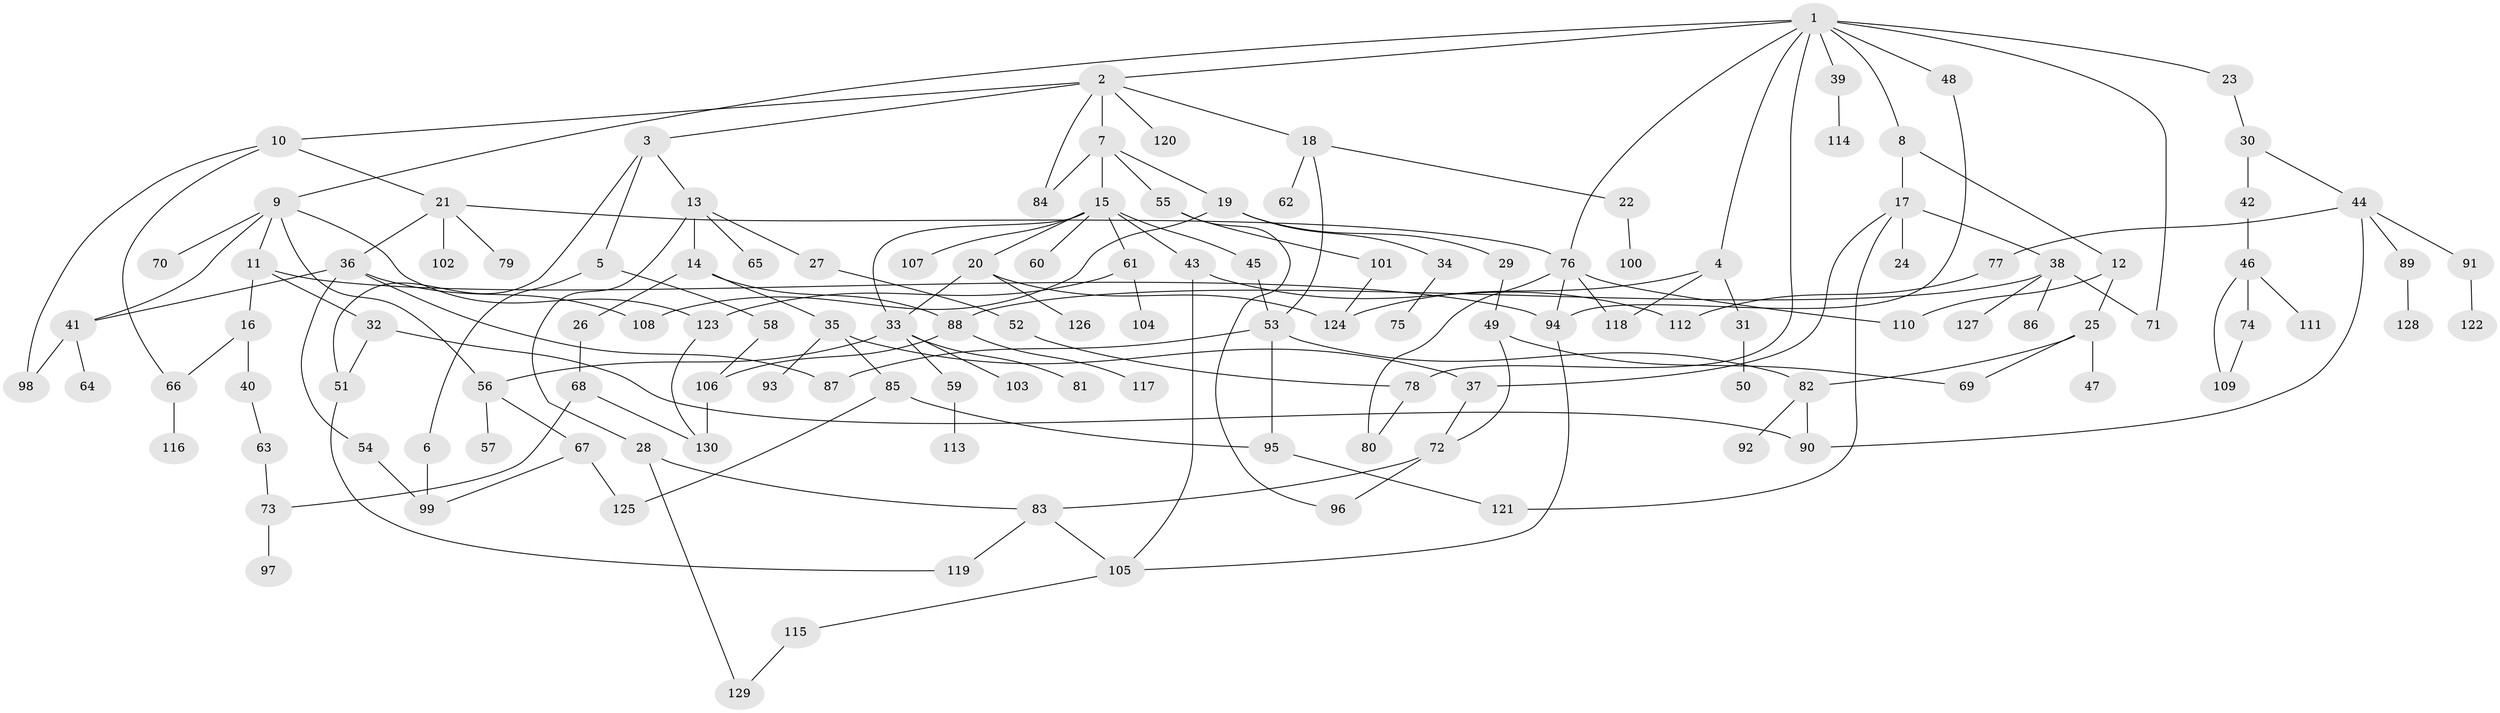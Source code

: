 // coarse degree distribution, {5: 0.15384615384615385, 3: 0.28846153846153844, 2: 0.1346153846153846, 6: 0.07692307692307693, 4: 0.17307692307692307, 1: 0.15384615384615385, 11: 0.019230769230769232}
// Generated by graph-tools (version 1.1) at 2025/36/03/04/25 23:36:04]
// undirected, 130 vertices, 174 edges
graph export_dot {
  node [color=gray90,style=filled];
  1;
  2;
  3;
  4;
  5;
  6;
  7;
  8;
  9;
  10;
  11;
  12;
  13;
  14;
  15;
  16;
  17;
  18;
  19;
  20;
  21;
  22;
  23;
  24;
  25;
  26;
  27;
  28;
  29;
  30;
  31;
  32;
  33;
  34;
  35;
  36;
  37;
  38;
  39;
  40;
  41;
  42;
  43;
  44;
  45;
  46;
  47;
  48;
  49;
  50;
  51;
  52;
  53;
  54;
  55;
  56;
  57;
  58;
  59;
  60;
  61;
  62;
  63;
  64;
  65;
  66;
  67;
  68;
  69;
  70;
  71;
  72;
  73;
  74;
  75;
  76;
  77;
  78;
  79;
  80;
  81;
  82;
  83;
  84;
  85;
  86;
  87;
  88;
  89;
  90;
  91;
  92;
  93;
  94;
  95;
  96;
  97;
  98;
  99;
  100;
  101;
  102;
  103;
  104;
  105;
  106;
  107;
  108;
  109;
  110;
  111;
  112;
  113;
  114;
  115;
  116;
  117;
  118;
  119;
  120;
  121;
  122;
  123;
  124;
  125;
  126;
  127;
  128;
  129;
  130;
  1 -- 2;
  1 -- 4;
  1 -- 8;
  1 -- 9;
  1 -- 23;
  1 -- 39;
  1 -- 48;
  1 -- 71;
  1 -- 76;
  1 -- 78;
  2 -- 3;
  2 -- 7;
  2 -- 10;
  2 -- 18;
  2 -- 84;
  2 -- 120;
  3 -- 5;
  3 -- 13;
  3 -- 51;
  4 -- 31;
  4 -- 118;
  4 -- 124;
  5 -- 6;
  5 -- 58;
  6 -- 99;
  7 -- 15;
  7 -- 19;
  7 -- 55;
  7 -- 84;
  8 -- 12;
  8 -- 17;
  9 -- 11;
  9 -- 70;
  9 -- 123;
  9 -- 41;
  9 -- 56;
  10 -- 21;
  10 -- 66;
  10 -- 98;
  11 -- 16;
  11 -- 32;
  11 -- 94;
  12 -- 25;
  12 -- 110;
  13 -- 14;
  13 -- 27;
  13 -- 28;
  13 -- 65;
  14 -- 26;
  14 -- 35;
  14 -- 88;
  15 -- 20;
  15 -- 43;
  15 -- 45;
  15 -- 60;
  15 -- 61;
  15 -- 107;
  15 -- 33;
  16 -- 40;
  16 -- 66;
  17 -- 24;
  17 -- 38;
  17 -- 121;
  17 -- 37;
  18 -- 22;
  18 -- 62;
  18 -- 53;
  19 -- 29;
  19 -- 34;
  19 -- 108;
  20 -- 33;
  20 -- 124;
  20 -- 126;
  21 -- 36;
  21 -- 76;
  21 -- 79;
  21 -- 102;
  22 -- 100;
  23 -- 30;
  25 -- 47;
  25 -- 69;
  25 -- 82;
  26 -- 68;
  27 -- 52;
  28 -- 83;
  28 -- 129;
  29 -- 49;
  30 -- 42;
  30 -- 44;
  31 -- 50;
  32 -- 51;
  32 -- 90;
  33 -- 56;
  33 -- 59;
  33 -- 81;
  33 -- 103;
  34 -- 75;
  35 -- 37;
  35 -- 85;
  35 -- 93;
  36 -- 41;
  36 -- 54;
  36 -- 87;
  36 -- 108;
  37 -- 72;
  38 -- 86;
  38 -- 88;
  38 -- 127;
  38 -- 71;
  39 -- 114;
  40 -- 63;
  41 -- 64;
  41 -- 98;
  42 -- 46;
  43 -- 112;
  43 -- 105;
  44 -- 77;
  44 -- 89;
  44 -- 91;
  44 -- 90;
  45 -- 53;
  46 -- 74;
  46 -- 109;
  46 -- 111;
  48 -- 94;
  49 -- 72;
  49 -- 69;
  51 -- 119;
  52 -- 78;
  53 -- 95;
  53 -- 87;
  53 -- 82;
  54 -- 99;
  55 -- 101;
  55 -- 96;
  56 -- 57;
  56 -- 67;
  58 -- 106;
  59 -- 113;
  61 -- 104;
  61 -- 123;
  63 -- 73;
  66 -- 116;
  67 -- 125;
  67 -- 99;
  68 -- 130;
  68 -- 73;
  72 -- 96;
  72 -- 83;
  73 -- 97;
  74 -- 109;
  76 -- 80;
  76 -- 94;
  76 -- 110;
  76 -- 118;
  77 -- 112;
  78 -- 80;
  82 -- 92;
  82 -- 90;
  83 -- 119;
  83 -- 105;
  85 -- 95;
  85 -- 125;
  88 -- 106;
  88 -- 117;
  89 -- 128;
  91 -- 122;
  94 -- 105;
  95 -- 121;
  101 -- 124;
  105 -- 115;
  106 -- 130;
  115 -- 129;
  123 -- 130;
}
